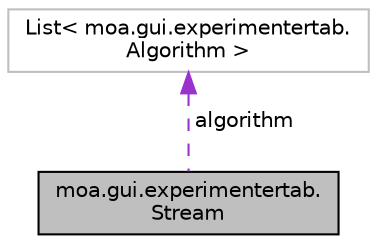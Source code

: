 digraph "moa.gui.experimentertab.Stream"
{
 // LATEX_PDF_SIZE
  edge [fontname="Helvetica",fontsize="10",labelfontname="Helvetica",labelfontsize="10"];
  node [fontname="Helvetica",fontsize="10",shape=record];
  Node1 [label="moa.gui.experimentertab.\lStream",height=0.2,width=0.4,color="black", fillcolor="grey75", style="filled", fontcolor="black",tooltip=" "];
  Node2 -> Node1 [dir="back",color="darkorchid3",fontsize="10",style="dashed",label=" algorithm" ,fontname="Helvetica"];
  Node2 [label="List\< moa.gui.experimentertab.\lAlgorithm \>",height=0.2,width=0.4,color="grey75", fillcolor="white", style="filled",tooltip=" "];
}
